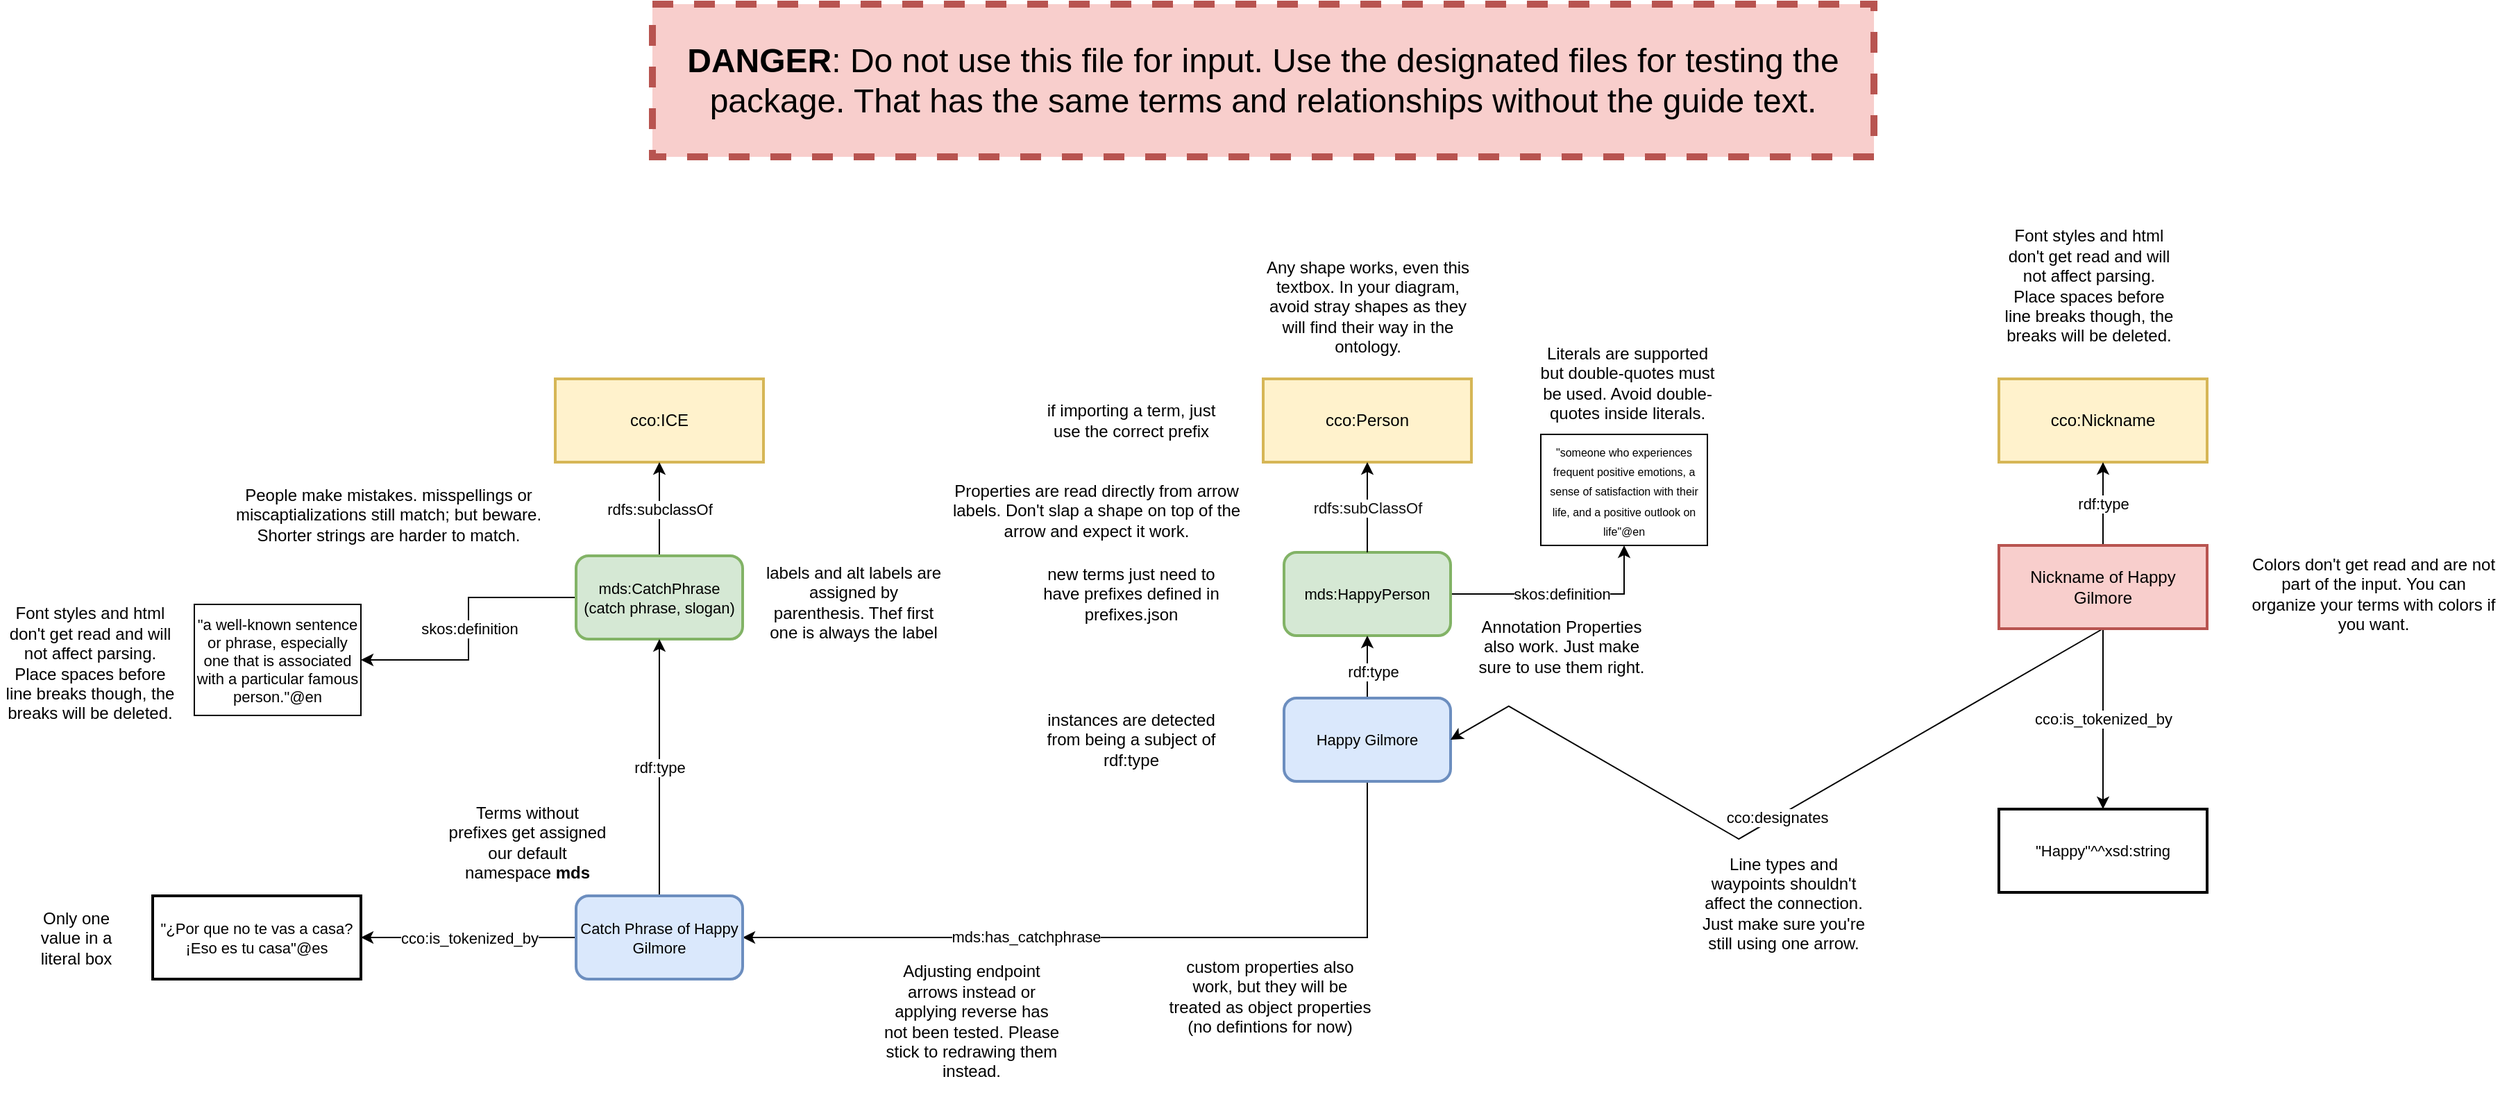 <mxfile version="28.0.4">
  <diagram name="Page-1" id="lND-QSQxQTkuNe-5z4FQ">
    <mxGraphModel dx="1426" dy="918" grid="1" gridSize="10" guides="1" tooltips="1" connect="1" arrows="1" fold="1" page="0" pageScale="1" pageWidth="1600" pageHeight="1200" background="#ffffff" math="0" shadow="0">
      <root>
        <mxCell id="0" />
        <mxCell id="1" parent="0" />
        <mxCell id="pety45B3u8wGdrX-bXSJ-15" value="skos:definition" style="edgeStyle=orthogonalEdgeStyle;rounded=0;orthogonalLoop=1;jettySize=auto;html=1;exitX=1;exitY=0.5;exitDx=0;exitDy=0;entryX=0.5;entryY=1;entryDx=0;entryDy=0;" parent="1" source="pety45B3u8wGdrX-bXSJ-1" target="pety45B3u8wGdrX-bXSJ-14" edge="1">
          <mxGeometry relative="1" as="geometry" />
        </mxCell>
        <mxCell id="pety45B3u8wGdrX-bXSJ-1" value="&lt;span&gt;mds:HappyPerson&lt;/span&gt;" style="rounded=1;whiteSpace=wrap;html=1;align=center;verticalAlign=middle;fontFamily=Helvetica;fontSize=11;labelBackgroundColor=none;resizable=0;fillColor=#d5e8d4;strokeColor=#82b366;strokeWidth=2;enumerate=0;" parent="1" vertex="1">
          <mxGeometry x="1105" y="475" width="120" height="60" as="geometry" />
        </mxCell>
        <mxCell id="pety45B3u8wGdrX-bXSJ-2" value="&lt;span style=&quot;font-size: 12px;&quot;&gt;cco:Person&lt;/span&gt;" style="rounded=1;whiteSpace=wrap;html=1;align=center;verticalAlign=middle;fontFamily=Helvetica;fontSize=11;labelBackgroundColor=none;resizable=1;fillColor=#fff2cc;strokeColor=#d6b656;strokeWidth=2;arcSize=0;movable=1;rotatable=1;deletable=1;editable=1;locked=0;connectable=1;enumerate=0;" parent="1" vertex="1">
          <mxGeometry x="1090" y="350" width="150" height="60" as="geometry" />
        </mxCell>
        <mxCell id="pety45B3u8wGdrX-bXSJ-3" value="" style="endArrow=classic;html=1;rounded=0;strokeColor=#000000;fontFamily=Helvetica;fontSize=11;fontColor=#111111;labelBackgroundColor=#FFFFFF;resizable=0;entryX=0.5;entryY=1;entryDx=0;entryDy=0;exitX=0.5;exitY=0;exitDx=0;exitDy=0;enumerate=0;" parent="1" source="pety45B3u8wGdrX-bXSJ-1" target="pety45B3u8wGdrX-bXSJ-2" edge="1">
          <mxGeometry relative="1" as="geometry">
            <mxPoint x="1045" y="460" as="sourcePoint" />
            <mxPoint x="1145" y="460" as="targetPoint" />
          </mxGeometry>
        </mxCell>
        <mxCell id="pety45B3u8wGdrX-bXSJ-4" value="rdfs:subClassOf" style="edgeLabel;resizable=0;;align=center;verticalAlign=middle;html=1;labelBackgroundColor=#FFFFFF;fontColor=#111111;fontFamily=Helvetica;fontSize=11;fillColor=none;gradientColor=none;" parent="pety45B3u8wGdrX-bXSJ-3" connectable="0" vertex="1">
          <mxGeometry relative="1" as="geometry" />
        </mxCell>
        <mxCell id="pety45B3u8wGdrX-bXSJ-8" value="if importing a term, just use the correct prefix" style="text;html=1;align=center;verticalAlign=middle;whiteSpace=wrap;rounded=0;" parent="1" vertex="1">
          <mxGeometry x="930" y="347.5" width="130" height="65" as="geometry" />
        </mxCell>
        <mxCell id="pety45B3u8wGdrX-bXSJ-9" value="Properties are read directly from arrow labels. Don&#39;t slap a shape on top of the arrow and expect it work." style="text;html=1;align=center;verticalAlign=middle;whiteSpace=wrap;rounded=0;" parent="1" vertex="1">
          <mxGeometry x="850" y="430" width="240" height="30" as="geometry" />
        </mxCell>
        <mxCell id="pety45B3u8wGdrX-bXSJ-12" value="" style="edgeStyle=orthogonalEdgeStyle;rounded=0;orthogonalLoop=1;jettySize=auto;html=1;" parent="1" source="pety45B3u8wGdrX-bXSJ-11" target="pety45B3u8wGdrX-bXSJ-1" edge="1">
          <mxGeometry relative="1" as="geometry" />
        </mxCell>
        <mxCell id="pety45B3u8wGdrX-bXSJ-13" value="rdf:type" style="edgeLabel;html=1;align=center;verticalAlign=middle;resizable=0;points=[];" parent="pety45B3u8wGdrX-bXSJ-12" vertex="1" connectable="0">
          <mxGeometry x="-0.139" y="-4" relative="1" as="geometry">
            <mxPoint as="offset" />
          </mxGeometry>
        </mxCell>
        <mxCell id="SXdeazEO2DghoHzH-gUt-23" style="edgeStyle=orthogonalEdgeStyle;rounded=0;orthogonalLoop=1;jettySize=auto;html=1;exitX=0.5;exitY=1;exitDx=0;exitDy=0;entryX=1;entryY=0.5;entryDx=0;entryDy=0;" parent="1" source="pety45B3u8wGdrX-bXSJ-11" target="SXdeazEO2DghoHzH-gUt-15" edge="1">
          <mxGeometry relative="1" as="geometry" />
        </mxCell>
        <mxCell id="SXdeazEO2DghoHzH-gUt-24" value="mds:has_catchphrase" style="edgeLabel;html=1;align=center;verticalAlign=middle;resizable=0;points=[];" parent="SXdeazEO2DghoHzH-gUt-23" vertex="1" connectable="0">
          <mxGeometry x="0.274" y="-1" relative="1" as="geometry">
            <mxPoint as="offset" />
          </mxGeometry>
        </mxCell>
        <mxCell id="pety45B3u8wGdrX-bXSJ-11" value="&lt;span&gt;Happy Gilmore&lt;/span&gt;" style="rounded=1;whiteSpace=wrap;html=1;align=center;verticalAlign=middle;fontFamily=Helvetica;fontSize=11;labelBackgroundColor=none;resizable=0;fillColor=#dae8fc;strokeColor=#6c8ebf;strokeWidth=2;enumerate=0;" parent="1" vertex="1">
          <mxGeometry x="1105" y="580" width="120" height="60" as="geometry" />
        </mxCell>
        <mxCell id="pety45B3u8wGdrX-bXSJ-14" value="&lt;font style=&quot;font-size: 8px;&quot;&gt;&quot;&lt;font style=&quot;font-size: 8px;&quot;&gt;someone who experiences frequent positive emotions, a sense of satisfaction with their life, and a positive outlook on life&lt;/font&gt;&quot;@en&lt;/font&gt;" style="rounded=0;whiteSpace=wrap;html=1;" parent="1" vertex="1">
          <mxGeometry x="1290" y="390" width="120" height="80" as="geometry" />
        </mxCell>
        <mxCell id="pety45B3u8wGdrX-bXSJ-16" value="Literals are supported but double-quotes must be used. Avoid double-quotes inside literals." style="text;html=1;align=center;verticalAlign=middle;whiteSpace=wrap;rounded=0;" parent="1" vertex="1">
          <mxGeometry x="1285" y="320" width="135" height="65" as="geometry" />
        </mxCell>
        <mxCell id="pety45B3u8wGdrX-bXSJ-17" value="new terms just need to have prefixes defined in prefixes.json" style="text;html=1;align=center;verticalAlign=middle;whiteSpace=wrap;rounded=0;" parent="1" vertex="1">
          <mxGeometry x="930" y="490" width="130" height="30" as="geometry" />
        </mxCell>
        <mxCell id="pety45B3u8wGdrX-bXSJ-18" value="instances are detected from being a subject of rdf:type" style="text;html=1;align=center;verticalAlign=middle;whiteSpace=wrap;rounded=0;" parent="1" vertex="1">
          <mxGeometry x="930" y="595" width="130" height="30" as="geometry" />
        </mxCell>
        <mxCell id="pety45B3u8wGdrX-bXSJ-19" value="Any shape works, even this textbox. In your diagram, avoid stray shapes as they will find their way in the ontology." style="text;html=1;align=center;verticalAlign=middle;whiteSpace=wrap;rounded=0;" parent="1" vertex="1">
          <mxGeometry x="1087.5" y="260" width="155" height="75" as="geometry" />
        </mxCell>
        <mxCell id="pety45B3u8wGdrX-bXSJ-20" value="Annotation Properties also work. Just make sure to use them right." style="text;html=1;align=center;verticalAlign=middle;whiteSpace=wrap;rounded=0;" parent="1" vertex="1">
          <mxGeometry x="1240" y="510" width="130" height="65" as="geometry" />
        </mxCell>
        <mxCell id="pety45B3u8wGdrX-bXSJ-22" value="Font styles and html don&#39;t get read and will not affect parsing. Place spaces before line breaks though, the breaks will be deleted." style="text;html=1;align=center;verticalAlign=middle;whiteSpace=wrap;rounded=0;" parent="1" vertex="1">
          <mxGeometry x="180" y="502.5" width="130" height="105" as="geometry" />
        </mxCell>
        <mxCell id="pety45B3u8wGdrX-bXSJ-23" value="&lt;span style=&quot;font-size: 12px;&quot;&gt;cco:Nickname&lt;/span&gt;" style="rounded=1;whiteSpace=wrap;html=1;align=center;verticalAlign=middle;fontFamily=Helvetica;fontSize=11;labelBackgroundColor=none;resizable=1;fillColor=#fff2cc;strokeColor=#d6b656;strokeWidth=2;arcSize=0;movable=1;rotatable=1;deletable=1;editable=1;locked=0;connectable=1;enumerate=0;" parent="1" vertex="1">
          <mxGeometry x="1620" y="350" width="150" height="60" as="geometry" />
        </mxCell>
        <mxCell id="pety45B3u8wGdrX-bXSJ-25" value="&lt;b&gt;DANGER&lt;/b&gt;: Do not use this file for input. Use the designated files for testing the package. That has the same terms and relationships without the guide text." style="rounded=0;whiteSpace=wrap;html=1;fillColor=#f8cecc;strokeColor=#b85450;fontSize=24;dashed=1;strokeWidth=5;" parent="1" vertex="1">
          <mxGeometry x="650" y="80" width="880" height="110" as="geometry" />
        </mxCell>
        <mxCell id="pety45B3u8wGdrX-bXSJ-30" value="rdf:type" style="edgeStyle=orthogonalEdgeStyle;rounded=0;orthogonalLoop=1;jettySize=auto;html=1;" parent="1" source="pety45B3u8wGdrX-bXSJ-26" target="pety45B3u8wGdrX-bXSJ-23" edge="1">
          <mxGeometry relative="1" as="geometry" />
        </mxCell>
        <mxCell id="pety45B3u8wGdrX-bXSJ-31" value="cco:designates" style="edgeStyle=isometricEdgeStyle;rounded=0;orthogonalLoop=1;jettySize=auto;html=1;exitX=0.5;exitY=1;exitDx=0;exitDy=0;entryX=1;entryY=0.5;entryDx=0;entryDy=0;" parent="1" source="pety45B3u8wGdrX-bXSJ-26" target="pety45B3u8wGdrX-bXSJ-11" edge="1">
          <mxGeometry relative="1" as="geometry">
            <Array as="points">
              <mxPoint x="1430" y="680" />
            </Array>
          </mxGeometry>
        </mxCell>
        <mxCell id="pety45B3u8wGdrX-bXSJ-33" value="cco:is_tokenized_by" style="edgeStyle=orthogonalEdgeStyle;rounded=0;orthogonalLoop=1;jettySize=auto;html=1;exitX=0.5;exitY=1;exitDx=0;exitDy=0;entryX=0.5;entryY=0;entryDx=0;entryDy=0;" parent="1" source="pety45B3u8wGdrX-bXSJ-26" target="pety45B3u8wGdrX-bXSJ-32" edge="1">
          <mxGeometry relative="1" as="geometry" />
        </mxCell>
        <mxCell id="pety45B3u8wGdrX-bXSJ-26" value="&lt;span style=&quot;font-size: 12px;&quot;&gt;Nickname of Happy Gilmore&lt;/span&gt;" style="rounded=1;whiteSpace=wrap;html=1;align=center;verticalAlign=middle;fontFamily=Helvetica;fontSize=11;labelBackgroundColor=none;resizable=1;fillColor=#f8cecc;strokeColor=#b85450;strokeWidth=2;arcSize=0;movable=1;rotatable=1;deletable=1;editable=1;locked=0;connectable=1;enumerate=0;" parent="1" vertex="1">
          <mxGeometry x="1620" y="470" width="150" height="60" as="geometry" />
        </mxCell>
        <mxCell id="pety45B3u8wGdrX-bXSJ-27" value="Font styles and html don&#39;t get read and will not affect parsing. Place spaces before line breaks though, the breaks will be deleted." style="text;html=1;align=center;verticalAlign=middle;whiteSpace=wrap;rounded=0;" parent="1" vertex="1">
          <mxGeometry x="1620" y="230" width="130" height="105" as="geometry" />
        </mxCell>
        <mxCell id="pety45B3u8wGdrX-bXSJ-32" value="&quot;Happy&quot;^^xsd:string" style="rounded=1;whiteSpace=wrap;html=1;align=center;verticalAlign=middle;fontFamily=Helvetica;fontSize=11;labelBackgroundColor=none;resizable=1;strokeWidth=2;arcSize=0;movable=1;rotatable=1;deletable=1;editable=1;locked=0;connectable=1;enumerate=0;" parent="1" vertex="1">
          <mxGeometry x="1620" y="660" width="150" height="60" as="geometry" />
        </mxCell>
        <mxCell id="pety45B3u8wGdrX-bXSJ-35" value="Line types and waypoints shouldn&#39;t affect the connection. Just make sure you&#39;re still using one arrow." style="text;html=1;align=center;verticalAlign=middle;whiteSpace=wrap;rounded=0;" parent="1" vertex="1">
          <mxGeometry x="1400" y="675" width="130" height="105" as="geometry" />
        </mxCell>
        <mxCell id="SXdeazEO2DghoHzH-gUt-1" value="&lt;span style=&quot;font-size: 12px;&quot;&gt;cco:ICE&lt;/span&gt;" style="rounded=1;whiteSpace=wrap;html=1;align=center;verticalAlign=middle;fontFamily=Helvetica;fontSize=11;labelBackgroundColor=none;resizable=1;fillColor=#fff2cc;strokeColor=#d6b656;strokeWidth=2;arcSize=0;movable=1;rotatable=1;deletable=1;editable=1;locked=0;connectable=1;enumerate=0;" parent="1" vertex="1">
          <mxGeometry x="580" y="350" width="150" height="60" as="geometry" />
        </mxCell>
        <mxCell id="SXdeazEO2DghoHzH-gUt-4" value="Adjusting endpoint arrows instead or applying reverse has not been tested. Please stick to redrawing them instead." style="text;html=1;align=center;verticalAlign=middle;whiteSpace=wrap;rounded=0;" parent="1" vertex="1">
          <mxGeometry x="815" y="760" width="130" height="105" as="geometry" />
        </mxCell>
        <mxCell id="SXdeazEO2DghoHzH-gUt-6" value="rdfs:subclassOf" style="edgeStyle=orthogonalEdgeStyle;rounded=0;orthogonalLoop=1;jettySize=auto;html=1;" parent="1" source="SXdeazEO2DghoHzH-gUt-5" target="SXdeazEO2DghoHzH-gUt-1" edge="1">
          <mxGeometry relative="1" as="geometry" />
        </mxCell>
        <mxCell id="SXdeazEO2DghoHzH-gUt-13" value="skos:definition" style="edgeStyle=orthogonalEdgeStyle;rounded=0;orthogonalLoop=1;jettySize=auto;html=1;exitX=0;exitY=0.5;exitDx=0;exitDy=0;entryX=1;entryY=0.5;entryDx=0;entryDy=0;" parent="1" source="SXdeazEO2DghoHzH-gUt-5" target="SXdeazEO2DghoHzH-gUt-7" edge="1">
          <mxGeometry relative="1" as="geometry" />
        </mxCell>
        <mxCell id="SXdeazEO2DghoHzH-gUt-5" value="&lt;span&gt;mds:CatchPhrase (catch phrase, slogan)&lt;/span&gt;" style="rounded=1;whiteSpace=wrap;html=1;align=center;verticalAlign=middle;fontFamily=Helvetica;fontSize=11;labelBackgroundColor=none;resizable=0;fillColor=#d5e8d4;strokeColor=#82b366;strokeWidth=2;enumerate=0;" parent="1" vertex="1">
          <mxGeometry x="595" y="477.5" width="120" height="60" as="geometry" />
        </mxCell>
        <mxCell id="SXdeazEO2DghoHzH-gUt-7" value="&lt;span&gt;&quot;a well-known sentence or phrase, especially one that is associated with a particular famous person.&quot;@en&lt;/span&gt;" style="rounded=0;whiteSpace=wrap;html=1;fontSize=11;" parent="1" vertex="1">
          <mxGeometry x="320" y="512.5" width="120" height="80" as="geometry" />
        </mxCell>
        <mxCell id="SXdeazEO2DghoHzH-gUt-14" value="People make mistakes. misspellings or miscaptializations still match; but beware. Shorter strings are harder to match." style="text;html=1;align=center;verticalAlign=middle;whiteSpace=wrap;rounded=0;" parent="1" vertex="1">
          <mxGeometry x="330" y="417.5" width="260" height="60" as="geometry" />
        </mxCell>
        <mxCell id="SXdeazEO2DghoHzH-gUt-22" value="cco:is_tokenized_by" style="edgeStyle=orthogonalEdgeStyle;rounded=0;orthogonalLoop=1;jettySize=auto;html=1;" parent="1" source="SXdeazEO2DghoHzH-gUt-15" target="SXdeazEO2DghoHzH-gUt-21" edge="1">
          <mxGeometry relative="1" as="geometry" />
        </mxCell>
        <mxCell id="SXdeazEO2DghoHzH-gUt-28" value="rdf:type" style="edgeStyle=orthogonalEdgeStyle;rounded=0;orthogonalLoop=1;jettySize=auto;html=1;exitX=0.5;exitY=0;exitDx=0;exitDy=0;entryX=0.5;entryY=1;entryDx=0;entryDy=0;" parent="1" source="SXdeazEO2DghoHzH-gUt-15" target="SXdeazEO2DghoHzH-gUt-5" edge="1">
          <mxGeometry relative="1" as="geometry" />
        </mxCell>
        <mxCell id="SXdeazEO2DghoHzH-gUt-15" value="&lt;span&gt;Catch Phrase of Happy Gilmore&lt;/span&gt;" style="rounded=1;whiteSpace=wrap;html=1;align=center;verticalAlign=middle;fontFamily=Helvetica;fontSize=11;labelBackgroundColor=none;resizable=0;fillColor=#dae8fc;strokeColor=#6c8ebf;strokeWidth=2;enumerate=0;" parent="1" vertex="1">
          <mxGeometry x="595" y="722.5" width="120" height="60" as="geometry" />
        </mxCell>
        <mxCell id="SXdeazEO2DghoHzH-gUt-17" value="Colors don&#39;t get read and are not part of the input. You can organize your terms with colors if you want." style="text;html=1;align=center;verticalAlign=middle;whiteSpace=wrap;rounded=0;" parent="1" vertex="1">
          <mxGeometry x="1800" y="462.5" width="180" height="85" as="geometry" />
        </mxCell>
        <mxCell id="SXdeazEO2DghoHzH-gUt-21" value="&quot;¿Por que no te vas a casa? ¡Eso es tu casa&quot;@es" style="rounded=1;whiteSpace=wrap;html=1;align=center;verticalAlign=middle;fontFamily=Helvetica;fontSize=11;labelBackgroundColor=none;resizable=1;strokeWidth=2;arcSize=0;movable=1;rotatable=1;deletable=1;editable=1;locked=0;connectable=1;enumerate=0;" parent="1" vertex="1">
          <mxGeometry x="290" y="722.5" width="150" height="60" as="geometry" />
        </mxCell>
        <mxCell id="SXdeazEO2DghoHzH-gUt-25" value="custom properties also work, but they will be treated as object properties (no defintions for now)" style="text;html=1;align=center;verticalAlign=middle;whiteSpace=wrap;rounded=0;" parent="1" vertex="1">
          <mxGeometry x="1020" y="760" width="150" height="70" as="geometry" />
        </mxCell>
        <mxCell id="SXdeazEO2DghoHzH-gUt-29" value="Only one value in a literal box" style="text;html=1;align=center;verticalAlign=middle;whiteSpace=wrap;rounded=0;" parent="1" vertex="1">
          <mxGeometry x="200" y="736.25" width="70" height="32.5" as="geometry" />
        </mxCell>
        <mxCell id="SXdeazEO2DghoHzH-gUt-30" value="Terms without prefixes get assigned our default namespace &lt;b&gt;mds&lt;/b&gt;" style="text;html=1;align=center;verticalAlign=middle;whiteSpace=wrap;rounded=0;" parent="1" vertex="1">
          <mxGeometry x="500" y="635.58" width="120" height="96.92" as="geometry" />
        </mxCell>
        <mxCell id="SXdeazEO2DghoHzH-gUt-31" value="labels and alt labels are assigned by parenthesis. Thef first one is always the label" style="text;html=1;align=center;verticalAlign=middle;whiteSpace=wrap;rounded=0;" parent="1" vertex="1">
          <mxGeometry x="730" y="477.5" width="130" height="67.5" as="geometry" />
        </mxCell>
      </root>
    </mxGraphModel>
  </diagram>
</mxfile>
